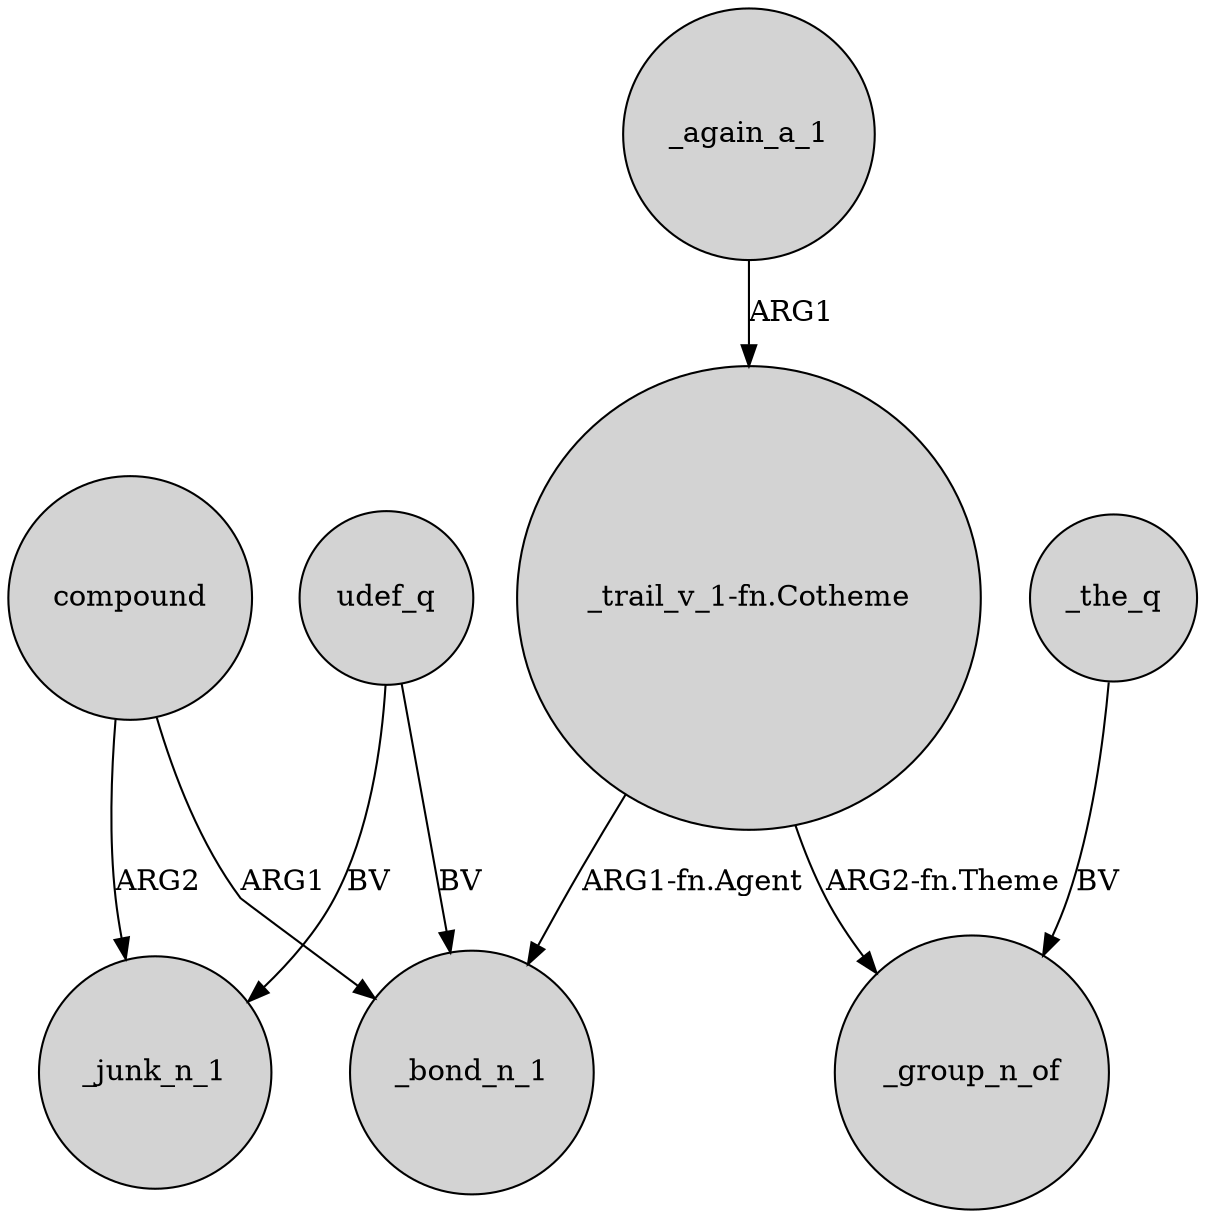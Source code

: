 digraph {
	node [shape=circle style=filled]
	udef_q -> _bond_n_1 [label=BV]
	_again_a_1 -> "_trail_v_1-fn.Cotheme" [label=ARG1]
	compound -> _junk_n_1 [label=ARG2]
	_the_q -> _group_n_of [label=BV]
	"_trail_v_1-fn.Cotheme" -> _group_n_of [label="ARG2-fn.Theme"]
	"_trail_v_1-fn.Cotheme" -> _bond_n_1 [label="ARG1-fn.Agent"]
	udef_q -> _junk_n_1 [label=BV]
	compound -> _bond_n_1 [label=ARG1]
}
